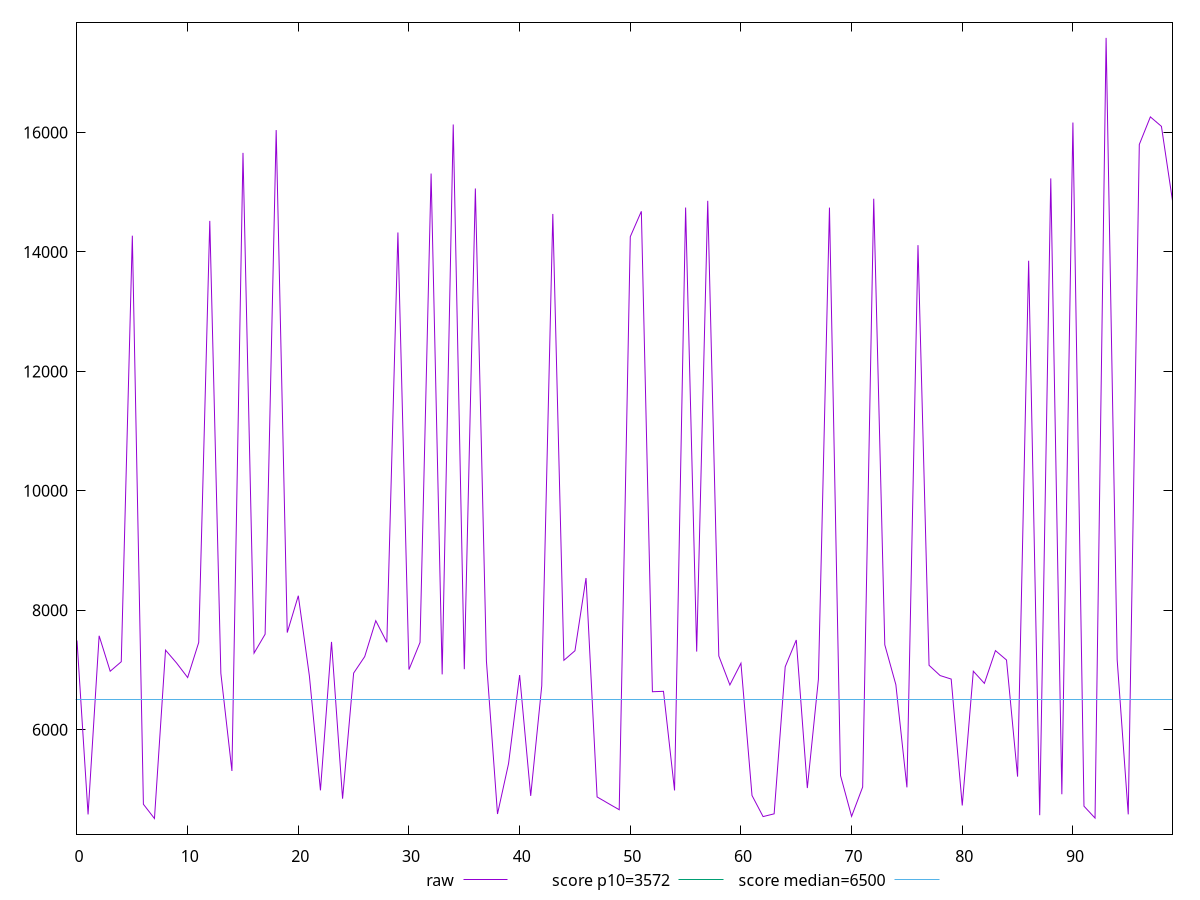 reset

$raw <<EOF
0 7494.531999999999
1 4582.128999999999
2 7573.011999999999
3 6979.609
4 7138.785
5 14272.422999999999
6 4752.724
7 4513.504999999999
8 7333.332
9 7116.928000000001
10 6874.024
11 7461.388999999998
12 14519.859
13 6945.344
14 5309.546999999999
15 15658.287000000004
16 7282.636999999999
17 7599.421
18 16040.035
19 7626.7919999999995
20 8243.736
21 6901.586000000001
22 4985.004
23 7470.348
24 4845.387999999999
25 6948.503999999999
26 7224.352999999999
27 7825.461000000002
28 7463.947000000001
29 14325.473999999997
30 7007.628999999999
31 7462.128
32 15312.300999999996
33 6926.6810000000005
34 16133.494000000002
35 7014.069000000001
36 15062.859000000002
37 7149.063999999999
38 4589.210999999999
39 5433.759
40 6915.911
41 4892.8279999999995
42 6735.548999999997
43 14636.355
44 7162.365
45 7322.3550000000005
46 8540.116999999998
47 4875.137000000001
48 4767.142
49 4660.740000000001
50 14254.672999999997
51 14679.86
52 6636.140999999999
53 6643.246999999999
54 4983.860000000001
55 14743.426000000003
56 7308.322999999999
57 14855.426
58 7235.307000000001
59 6750.161
60 7113.3820000000005
61 4899.816999999999
62 4545.884
63 4592.055
64 7053.910999999999
65 7502.739
66 5023.58
67 6842.439
68 14742.461000000001
69 5233.081999999999
70 4549.354
71 5040.692999999999
72 14891.04
73 7421.969000000001
74 6754.075999999999
75 5035.156
76 14113.245
77 7078.758
78 6907.137
79 6848.401
80 4731.364
81 6980.064000000001
82 6776.667000000001
83 7324.974000000001
84 7167.307999999998
85 5214.986000000001
86 13852.341999999999
87 4568.792
88 15231.009000000004
89 4920.283
90 16166.568000000001
91 4720.197999999999
92 4521.086
93 17583.37
94 7171.476000000001
95 4583.219000000001
96 15799.073
97 16260.892
98 16102.292000000003
99 14857.520000000002
EOF

set key outside below
set xrange [0:99]
set yrange [4252.1077:17844.7673]
set trange [4252.1077:17844.7673]
set terminal svg size 640, 500 enhanced background rgb 'white'
set output "report_00015_2021-02-09T16-11-33.973Z/first-cpu-idle/samples/pages+cached/raw/values.svg"

plot $raw title "raw" with line, \
     3572 title "score p10=3572", \
     6500 title "score median=6500"

reset
